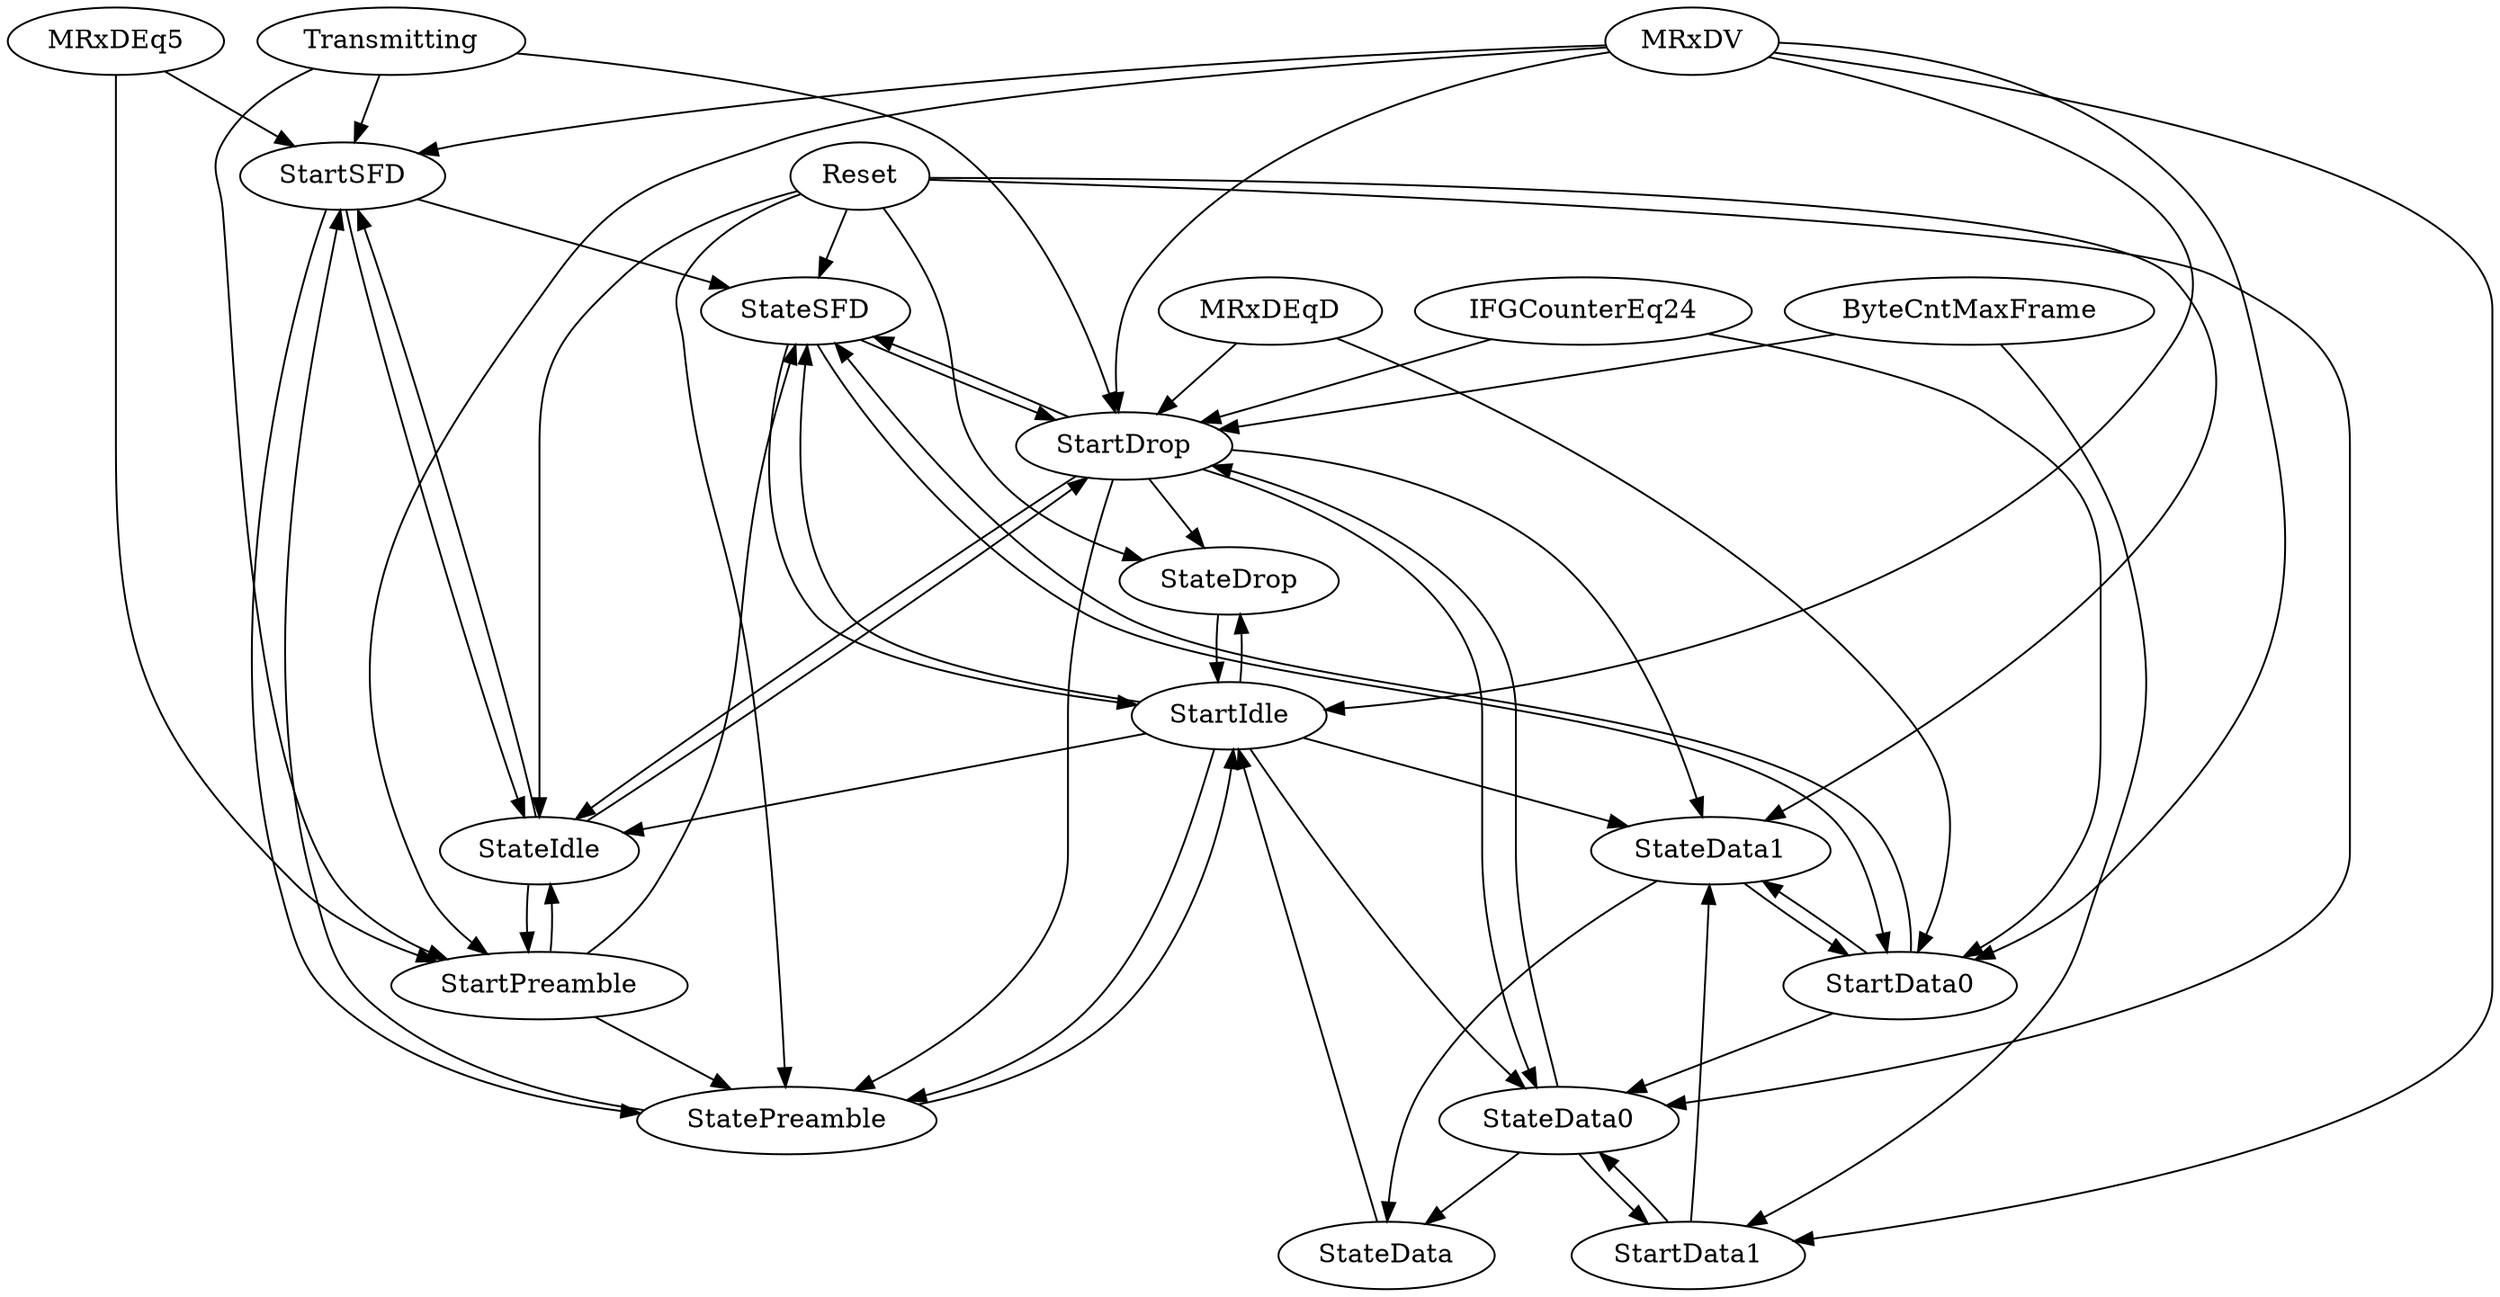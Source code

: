 strict digraph "" {
	MRxDV -> StartSFD	 [weight=1.0];
	MRxDV -> StartPreamble	 [weight=1.0];
	MRxDV -> StartDrop	 [weight=1.0];
	MRxDV -> StartIdle	 [weight=1.0];
	MRxDV -> StartData0	 [weight=1.0];
	MRxDV -> StartData1	 [weight=1.0];
	StateSFD -> StartDrop	 [weight=1.0];
	StateSFD -> StartIdle	 [weight=1.0];
	StateSFD -> StartData0	 [weight=1.0];
	StateData1 -> StateData	 [weight=1.0];
	StateData1 -> StartData0	 [weight=1.0];
	IFGCounterEq24 -> StartDrop	 [weight=1.0];
	IFGCounterEq24 -> StartData0	 [weight=1.0];
	StateData0 -> StateData	 [weight=1.0];
	StateData0 -> StartDrop	 [weight=1.0];
	StateData0 -> StartData1	 [weight=1.0];
	StateIdle -> StartSFD	 [weight=1.0];
	StateIdle -> StartPreamble	 [weight=1.0];
	StateIdle -> StartDrop	 [weight=1.0];
	MRxDEq5 -> StartSFD	 [weight=1.0];
	MRxDEq5 -> StartPreamble	 [weight=1.0];
	StartSFD -> StateSFD	 [weight=1.0];
	StartSFD -> StateIdle	 [weight=2.0];
	StartSFD -> StatePreamble	 [weight=2.0];
	StateDrop -> StartIdle	 [weight=1.0];
	ByteCntMaxFrame -> StartDrop	 [weight=1.0];
	ByteCntMaxFrame -> StartData1	 [weight=1.0];
	Transmitting -> StartSFD	 [weight=1.0];
	Transmitting -> StartPreamble	 [weight=1.0];
	Transmitting -> StartDrop	 [weight=1.0];
	StateData -> StartIdle	 [weight=1.0];
	StatePreamble -> StartSFD	 [weight=1.0];
	StatePreamble -> StartIdle	 [weight=1.0];
	StartPreamble -> StateSFD	 [weight=2.0];
	StartPreamble -> StateIdle	 [weight=2.0];
	StartPreamble -> StatePreamble	 [weight=1.0];
	Reset -> StateSFD	 [weight=3.0];
	Reset -> StateData1	 [weight=3.0];
	Reset -> StateData0	 [weight=3.0];
	Reset -> StateIdle	 [weight=3.0];
	Reset -> StateDrop	 [weight=3.0];
	Reset -> StatePreamble	 [weight=3.0];
	StartDrop -> StateSFD	 [weight=2.0];
	StartDrop -> StateData1	 [weight=2.0];
	StartDrop -> StateData0	 [weight=2.0];
	StartDrop -> StateIdle	 [weight=2.0];
	StartDrop -> StateDrop	 [weight=1.0];
	StartDrop -> StatePreamble	 [weight=2.0];
	StartIdle -> StateSFD	 [weight=2.0];
	StartIdle -> StateData1	 [weight=2.0];
	StartIdle -> StateData0	 [weight=2.0];
	StartIdle -> StateIdle	 [weight=1.0];
	StartIdle -> StateDrop	 [weight=2.0];
	StartIdle -> StatePreamble	 [weight=2.0];
	MRxDEqD -> StartDrop	 [weight=1.0];
	MRxDEqD -> StartData0	 [weight=1.0];
	StartData0 -> StateSFD	 [weight=2.0];
	StartData0 -> StateData1	 [weight=2.0];
	StartData0 -> StateData0	 [weight=1.0];
	StartData1 -> StateData1	 [weight=1.0];
	StartData1 -> StateData0	 [weight=2.0];
}
